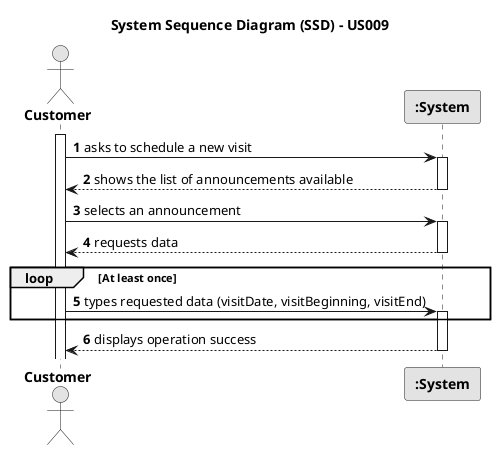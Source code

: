 @startuml
skinparam monochrome true
skinparam packageStyle rectangle
skinparam shadowing false

title System Sequence Diagram (SSD) - US009

autonumber

actor "<b> Customer </b>" as CTM
participant "<b> :System </b>" as System

activate CTM

    CTM -> System : asks to schedule a new visit
        activate System

    System --> CTM : shows the list of announcements available
        deactivate System

    CTM -> System : selects an announcement
        activate System

    System --> CTM : requests data
        deactivate System

    loop At least once

    CTM -> System : types requested data (visitDate, visitBeginning, visitEnd)
        activate System

    end loop

    System --> CTM : displays operation success
        deactivate System

@enduml
